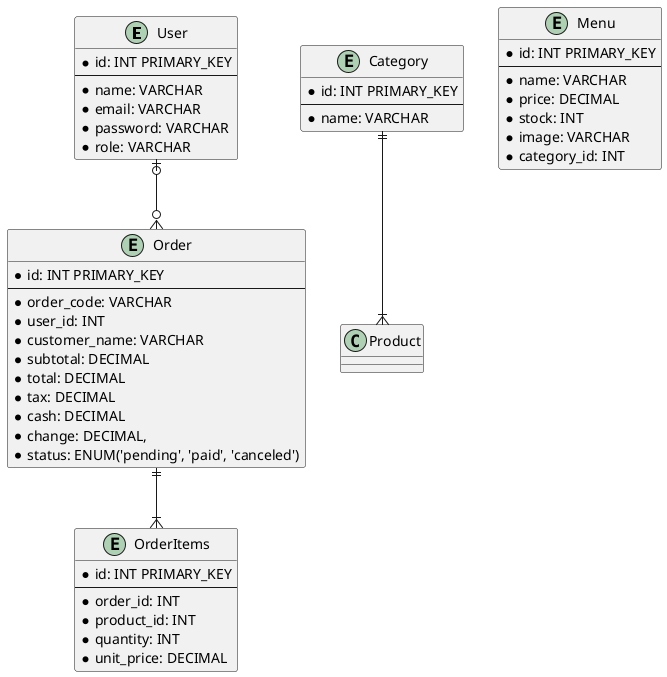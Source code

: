 @startuml
' hide the spot
' hide circle

' avoid problems with angled crows feet
skinparam linetype ortho

entity "User" {
    *id: INT PRIMARY_KEY
    --
    *name: VARCHAR
    *email: VARCHAR
    *password: VARCHAR
    *role: VARCHAR
}

entity "Category" {
    *id: INT PRIMARY_KEY
    --
    *name: VARCHAR
}

entity "Menu" {
    *id: INT PRIMARY_KEY
    --
    *name: VARCHAR
    *price: DECIMAL
    *stock: INT
    *image: VARCHAR
    *category_id: INT
}

entity "Order" {
    *id: INT PRIMARY_KEY
    --
    *order_code: VARCHAR
    *user_id: INT
    *customer_name: VARCHAR
    *subtotal: DECIMAL
    *total: DECIMAL
    *tax: DECIMAL
    *cash: DECIMAL
    *change: DECIMAL,
    *status: ENUM('pending', 'paid', 'canceled')
}

entity "OrderItems" {
    *id: INT PRIMARY_KEY
    --
    *order_id: INT
    *product_id: INT
    *quantity: INT
    *unit_price: DECIMAL
}

"User" |o--o{ "Order"
"Category" ||--|{ "Product"
"Order" ||--|{ "OrderItems"
@enduml
